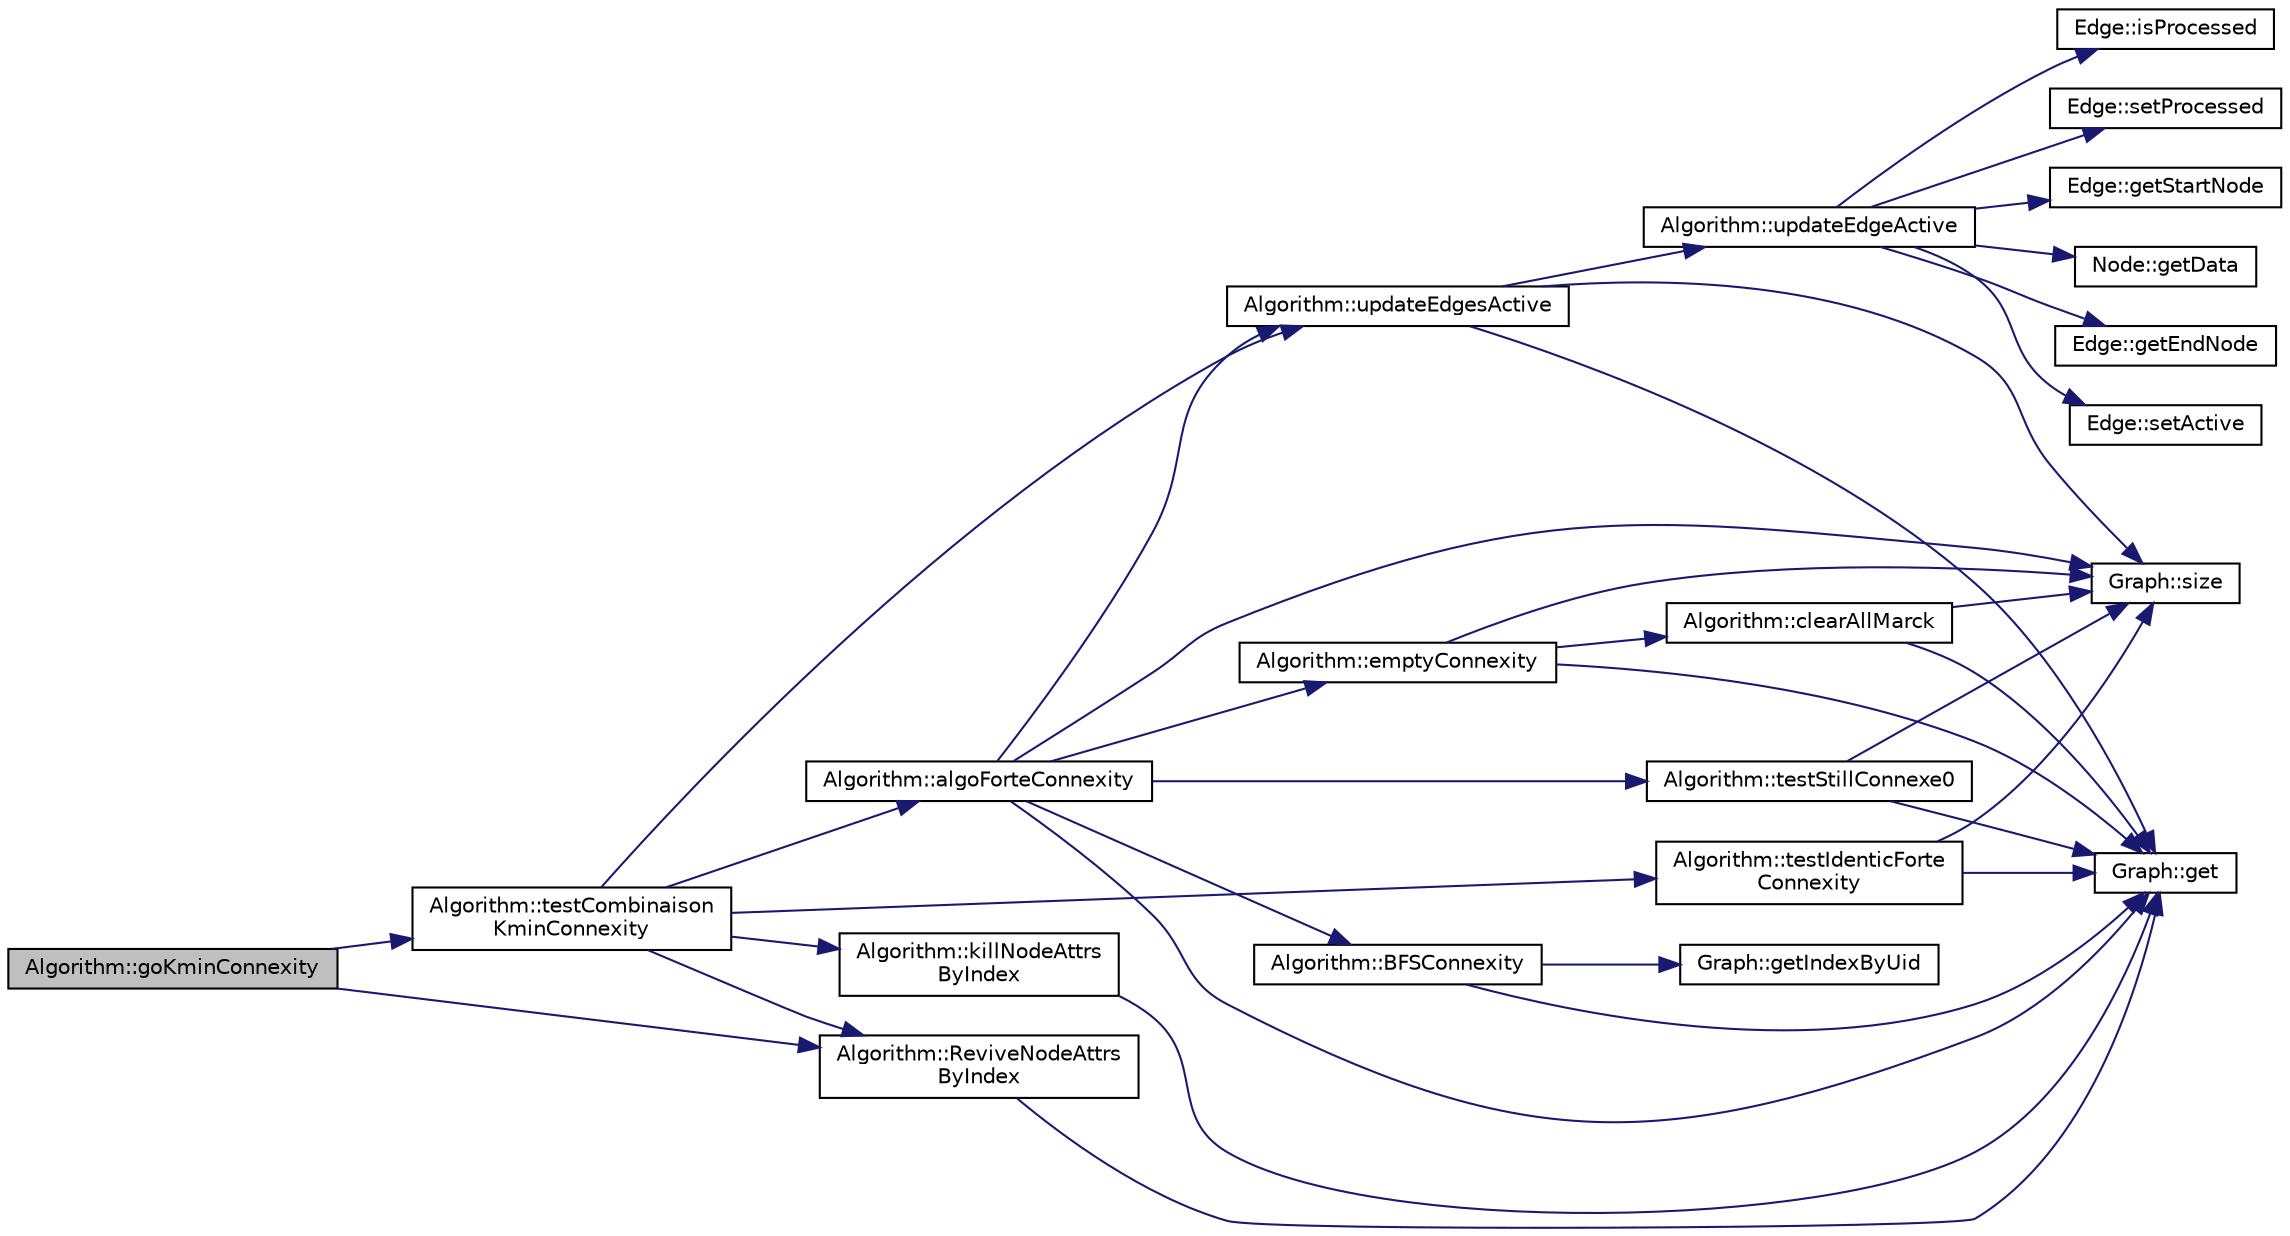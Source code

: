 digraph "Algorithm::goKminConnexity"
{
  edge [fontname="Helvetica",fontsize="10",labelfontname="Helvetica",labelfontsize="10"];
  node [fontname="Helvetica",fontsize="10",shape=record];
  rankdir="LR";
  Node180 [label="Algorithm::goKminConnexity",height=0.2,width=0.4,color="black", fillcolor="grey75", style="filled", fontcolor="black"];
  Node180 -> Node181 [color="midnightblue",fontsize="10",style="solid"];
  Node181 [label="Algorithm::testCombinaison\lKminConnexity",height=0.2,width=0.4,color="black", fillcolor="white", style="filled",URL="$struct_algorithm.html#a31e619f383dba963efffd210250b7eec",tooltip="Algo/code retake from : https://stackoverflow.com/questions/12991758/creating-all-possible-k-combinat..."];
  Node181 -> Node182 [color="midnightblue",fontsize="10",style="solid"];
  Node182 [label="Algorithm::killNodeAttrs\lByIndex",height=0.2,width=0.4,color="black", fillcolor="white", style="filled",URL="$struct_algorithm.html#a1cfa3e81c301424fcb77642926abd66e"];
  Node182 -> Node183 [color="midnightblue",fontsize="10",style="solid"];
  Node183 [label="Graph::get",height=0.2,width=0.4,color="black", fillcolor="white", style="filled",URL="$class_graph.html#a78762961b8cf256a828c80cb7ec26021",tooltip="get "];
  Node181 -> Node184 [color="midnightblue",fontsize="10",style="solid"];
  Node184 [label="Algorithm::updateEdgesActive",height=0.2,width=0.4,color="black", fillcolor="white", style="filled",URL="$struct_algorithm.html#a75651c6f1997fa2db893b4b3d4a467d8"];
  Node184 -> Node185 [color="midnightblue",fontsize="10",style="solid"];
  Node185 [label="Graph::size",height=0.2,width=0.4,color="black", fillcolor="white", style="filled",URL="$class_graph.html#a6539d03f6d3f42042196f0f79455bdd8",tooltip="Size() "];
  Node184 -> Node183 [color="midnightblue",fontsize="10",style="solid"];
  Node184 -> Node186 [color="midnightblue",fontsize="10",style="solid"];
  Node186 [label="Algorithm::updateEdgeActive",height=0.2,width=0.4,color="black", fillcolor="white", style="filled",URL="$struct_algorithm.html#af2d2eace16e689391c4b11e205251657"];
  Node186 -> Node187 [color="midnightblue",fontsize="10",style="solid"];
  Node187 [label="Edge::getStartNode",height=0.2,width=0.4,color="black", fillcolor="white", style="filled",URL="$class_edge.html#aa83e468b6d797b013ab60fc43e6af8a6",tooltip="Getter Start Node. "];
  Node186 -> Node188 [color="midnightblue",fontsize="10",style="solid"];
  Node188 [label="Node::getData",height=0.2,width=0.4,color="black", fillcolor="white", style="filled",URL="$class_node.html#abdb083d1af1b62ee3f90f9996518f5cb",tooltip="Getter Data. "];
  Node186 -> Node189 [color="midnightblue",fontsize="10",style="solid"];
  Node189 [label="Edge::getEndNode",height=0.2,width=0.4,color="black", fillcolor="white", style="filled",URL="$class_edge.html#a03fa518cc47429dd74eb081ae004318b",tooltip="Getter End Node. "];
  Node186 -> Node190 [color="midnightblue",fontsize="10",style="solid"];
  Node190 [label="Edge::setActive",height=0.2,width=0.4,color="black", fillcolor="white", style="filled",URL="$class_edge.html#ad4b8227dc914a82c495812080e80b6dd",tooltip="Setter active. "];
  Node186 -> Node191 [color="midnightblue",fontsize="10",style="solid"];
  Node191 [label="Edge::isProcessed",height=0.2,width=0.4,color="black", fillcolor="white", style="filled",URL="$class_edge.html#a91b5c22287996d54ae90b1393d11e98c",tooltip="Getter processed. "];
  Node186 -> Node192 [color="midnightblue",fontsize="10",style="solid"];
  Node192 [label="Edge::setProcessed",height=0.2,width=0.4,color="black", fillcolor="white", style="filled",URL="$class_edge.html#a33bc7cc18ba5f4bea6ba562722d70192",tooltip="Setter processed. "];
  Node181 -> Node193 [color="midnightblue",fontsize="10",style="solid"];
  Node193 [label="Algorithm::algoForteConnexity",height=0.2,width=0.4,color="black", fillcolor="white", style="filled",URL="$struct_algorithm.html#a7c4b5577dd51f39ebff598c5d01fd9d6"];
  Node193 -> Node185 [color="midnightblue",fontsize="10",style="solid"];
  Node193 -> Node183 [color="midnightblue",fontsize="10",style="solid"];
  Node193 -> Node184 [color="midnightblue",fontsize="10",style="solid"];
  Node193 -> Node194 [color="midnightblue",fontsize="10",style="solid"];
  Node194 [label="Algorithm::testStillConnexe0",height=0.2,width=0.4,color="black", fillcolor="white", style="filled",URL="$struct_algorithm.html#afe508cd75cffaed44b891e17932b1ef8"];
  Node194 -> Node185 [color="midnightblue",fontsize="10",style="solid"];
  Node194 -> Node183 [color="midnightblue",fontsize="10",style="solid"];
  Node193 -> Node195 [color="midnightblue",fontsize="10",style="solid"];
  Node195 [label="Algorithm::BFSConnexity",height=0.2,width=0.4,color="black", fillcolor="white", style="filled",URL="$struct_algorithm.html#ab6992a48b0de3c2a9cdc638761e9e531"];
  Node195 -> Node183 [color="midnightblue",fontsize="10",style="solid"];
  Node195 -> Node196 [color="midnightblue",fontsize="10",style="solid"];
  Node196 [label="Graph::getIndexByUid",height=0.2,width=0.4,color="black", fillcolor="white", style="filled",URL="$class_graph.html#a2d8d8d9edb8a496d5c252132cdbbbc08",tooltip="getIndexByUid "];
  Node193 -> Node197 [color="midnightblue",fontsize="10",style="solid"];
  Node197 [label="Algorithm::emptyConnexity",height=0.2,width=0.4,color="black", fillcolor="white", style="filled",URL="$struct_algorithm.html#a363b2a9d18b83cf776182996ed9b1b91"];
  Node197 -> Node185 [color="midnightblue",fontsize="10",style="solid"];
  Node197 -> Node183 [color="midnightblue",fontsize="10",style="solid"];
  Node197 -> Node198 [color="midnightblue",fontsize="10",style="solid"];
  Node198 [label="Algorithm::clearAllMarck",height=0.2,width=0.4,color="black", fillcolor="white", style="filled",URL="$struct_algorithm.html#a86fac96d365d99c0a210f060a1daa67c"];
  Node198 -> Node185 [color="midnightblue",fontsize="10",style="solid"];
  Node198 -> Node183 [color="midnightblue",fontsize="10",style="solid"];
  Node181 -> Node199 [color="midnightblue",fontsize="10",style="solid"];
  Node199 [label="Algorithm::testIdenticForte\lConnexity",height=0.2,width=0.4,color="black", fillcolor="white", style="filled",URL="$struct_algorithm.html#a0d7dc9d28bd602b2dbfa23bab74396c9"];
  Node199 -> Node185 [color="midnightblue",fontsize="10",style="solid"];
  Node199 -> Node183 [color="midnightblue",fontsize="10",style="solid"];
  Node181 -> Node200 [color="midnightblue",fontsize="10",style="solid"];
  Node200 [label="Algorithm::ReviveNodeAttrs\lByIndex",height=0.2,width=0.4,color="black", fillcolor="white", style="filled",URL="$struct_algorithm.html#a3254a9cd92b951a41d1d9cd931e6672b"];
  Node200 -> Node183 [color="midnightblue",fontsize="10",style="solid"];
  Node180 -> Node200 [color="midnightblue",fontsize="10",style="solid"];
}
